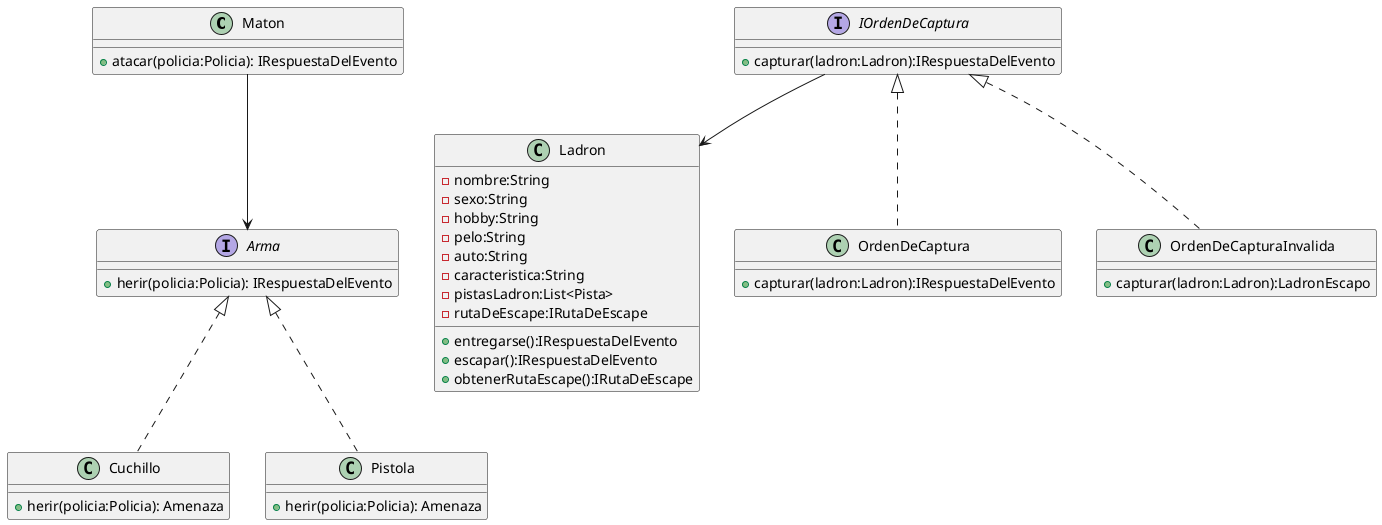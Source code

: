 @startuml
class Maton
{
 + atacar(policia:Policia): IRespuestaDelEvento
}

interface Arma
{
    + herir(policia:Policia): IRespuestaDelEvento
}

class Cuchillo
{
    + herir(policia:Policia): Amenaza
}
class Pistola
{
    + herir(policia:Policia): Amenaza
}

class Ladron
{
    -nombre:String 
    -sexo:String 
    -hobby:String 
    -pelo:String 
    -auto:String 
    -caracteristica:String 
    -pistasLadron:List<Pista> 
    -rutaDeEscape:IRutaDeEscape 
    + entregarse():IRespuestaDelEvento
    + escapar():IRespuestaDelEvento
    +obtenerRutaEscape():IRutaDeEscape
}
interface IOrdenDeCaptura
{
    + capturar(ladron:Ladron):IRespuestaDelEvento
}
class OrdenDeCaptura
{
    + capturar(ladron:Ladron):IRespuestaDelEvento
}
class OrdenDeCapturaInvalida
{
    + capturar(ladron:Ladron):LadronEscapo
}
IOrdenDeCaptura <|.. OrdenDeCaptura
IOrdenDeCaptura <|.. OrdenDeCapturaInvalida
Maton --> Arma
Arma <|.. Cuchillo
Arma <|.. Pistola
IOrdenDeCaptura --> Ladron
@enduml